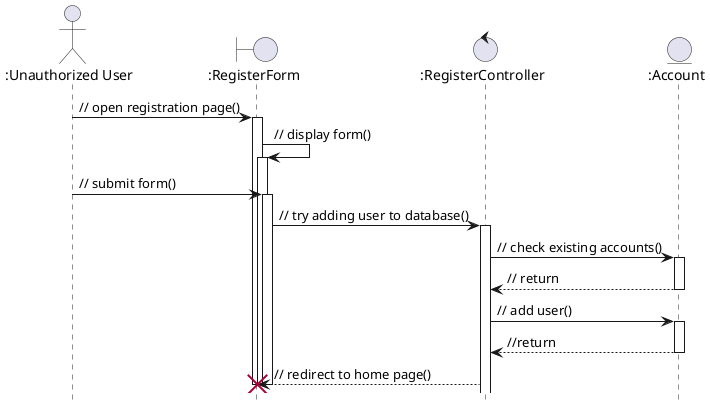 @startuml
hide footbox
autoactivate on
actor ":Unauthorized User" as usr
boundary ":RegisterForm" as form
control ":RegisterController" as ctl
entity ":Account" as acc

usr -> form: // open registration page()
form -> form: // display form()
usr -> form: // submit form()
form -> ctl: // try adding user to database()
ctl -> acc: // check existing accounts()
ctl <-- acc: // return
ctl -> acc: // add user()
ctl <-- acc: //return
form <-- ctl !!: // redirect to home page()
deactivate form
deactivate form
@enduml
